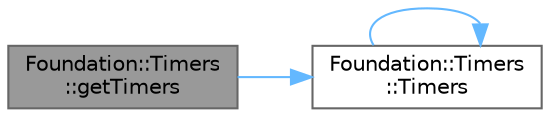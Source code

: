 digraph "Foundation::Timers::getTimers"
{
 // LATEX_PDF_SIZE
  bgcolor="transparent";
  edge [fontname=Helvetica,fontsize=10,labelfontname=Helvetica,labelfontsize=10];
  node [fontname=Helvetica,fontsize=10,shape=box,height=0.2,width=0.4];
  rankdir="LR";
  Node1 [id="Node000001",label="Foundation::Timers\l::getTimers",height=0.2,width=0.4,color="gray40", fillcolor="grey60", style="filled", fontcolor="black",tooltip="Recupera la instancia singleton de Timers."];
  Node1 -> Node2 [id="edge1_Node000001_Node000002",color="steelblue1",style="solid",tooltip=" "];
  Node2 [id="Node000002",label="Foundation::Timers\l::Timers",height=0.2,width=0.4,color="grey40", fillcolor="white", style="filled",URL="$class_foundation_1_1_timers.html#a19d687f9e30d289bfa50244a2d5dd669",tooltip=" "];
  Node2 -> Node2 [id="edge2_Node000002_Node000002",color="steelblue1",style="solid",tooltip=" "];
}
